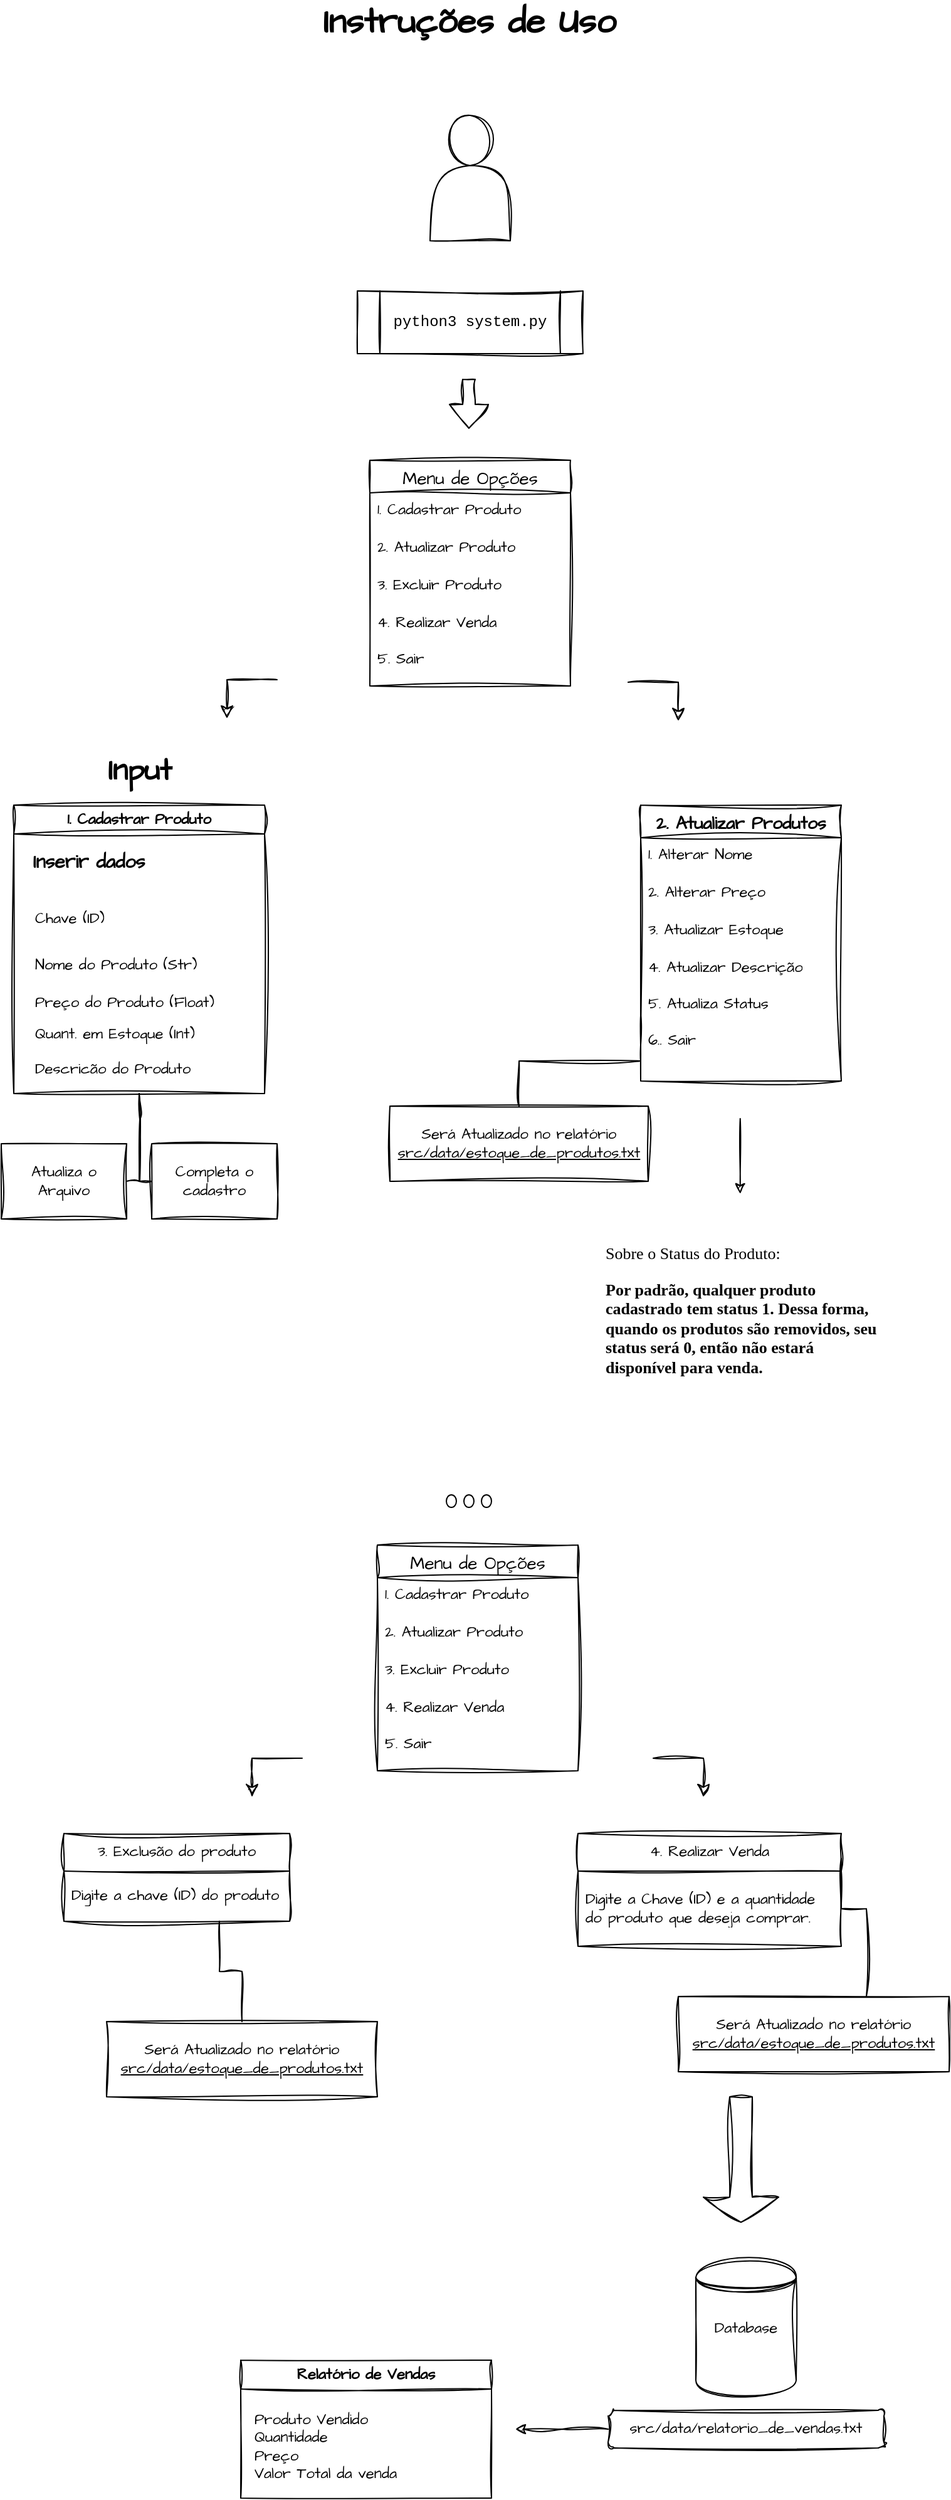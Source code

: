 <mxfile version="24.7.7">
  <diagram name="Página-1" id="ug7Wwzb1dZZ_eAKL1ykg">
    <mxGraphModel dx="838" dy="421" grid="1" gridSize="10" guides="1" tooltips="1" connect="1" arrows="1" fold="1" page="1" pageScale="1" pageWidth="827" pageHeight="1169" math="0" shadow="0">
      <root>
        <mxCell id="0" />
        <mxCell id="1" parent="0" />
        <mxCell id="bHRd9KYLA5R9gpBhfQak-4" value="&lt;font size=&quot;1&quot; style=&quot;&quot;&gt;&lt;b style=&quot;font-size: 28px;&quot;&gt;Instruções de Uso&lt;/b&gt;&lt;/font&gt;" style="text;html=1;align=center;verticalAlign=middle;whiteSpace=wrap;rounded=0;fontFamily=Architects Daughter;fontSource=https%3A%2F%2Ffonts.googleapis.com%2Fcss%3Ffamily%3DArchitects%2BDaughter;labelBackgroundColor=none;" vertex="1" parent="1">
          <mxGeometry x="288.5" y="40" width="249" height="30" as="geometry" />
        </mxCell>
        <mxCell id="bHRd9KYLA5R9gpBhfQak-5" value="Menu de Opções" style="swimlane;fontStyle=0;childLayout=stackLayout;horizontal=1;startSize=26;horizontalStack=0;resizeParent=1;resizeParentMax=0;resizeLast=0;collapsible=1;marginBottom=0;align=center;fontSize=14;sketch=1;hachureGap=4;jiggle=2;curveFitting=1;fontFamily=Architects Daughter;fontSource=https%3A%2F%2Ffonts.googleapis.com%2Fcss%3Ffamily%3DArchitects%2BDaughter;labelBackgroundColor=none;" vertex="1" parent="1">
          <mxGeometry x="334" y="405" width="160" height="180" as="geometry" />
        </mxCell>
        <mxCell id="bHRd9KYLA5R9gpBhfQak-6" value="1. Cadastrar Produto" style="text;strokeColor=none;fillColor=none;spacingLeft=4;spacingRight=4;overflow=hidden;rotatable=0;points=[[0,0.5],[1,0.5]];portConstraint=eastwest;fontSize=12;whiteSpace=wrap;html=1;fontFamily=Architects Daughter;fontSource=https%3A%2F%2Ffonts.googleapis.com%2Fcss%3Ffamily%3DArchitects%2BDaughter;labelBackgroundColor=none;" vertex="1" parent="bHRd9KYLA5R9gpBhfQak-5">
          <mxGeometry y="26" width="160" height="30" as="geometry" />
        </mxCell>
        <mxCell id="bHRd9KYLA5R9gpBhfQak-7" value="2. Atualizar Produto" style="text;strokeColor=none;fillColor=none;spacingLeft=4;spacingRight=4;overflow=hidden;rotatable=0;points=[[0,0.5],[1,0.5]];portConstraint=eastwest;fontSize=12;whiteSpace=wrap;html=1;fontFamily=Architects Daughter;fontSource=https%3A%2F%2Ffonts.googleapis.com%2Fcss%3Ffamily%3DArchitects%2BDaughter;labelBackgroundColor=none;" vertex="1" parent="bHRd9KYLA5R9gpBhfQak-5">
          <mxGeometry y="56" width="160" height="30" as="geometry" />
        </mxCell>
        <mxCell id="bHRd9KYLA5R9gpBhfQak-9" value="3. Excluir Produto" style="text;strokeColor=none;fillColor=none;spacingLeft=4;spacingRight=4;overflow=hidden;rotatable=0;points=[[0,0.5],[1,0.5]];portConstraint=eastwest;fontSize=12;whiteSpace=wrap;html=1;fontFamily=Architects Daughter;fontSource=https%3A%2F%2Ffonts.googleapis.com%2Fcss%3Ffamily%3DArchitects%2BDaughter;labelBackgroundColor=none;" vertex="1" parent="bHRd9KYLA5R9gpBhfQak-5">
          <mxGeometry y="86" width="160" height="30" as="geometry" />
        </mxCell>
        <mxCell id="bHRd9KYLA5R9gpBhfQak-8" value="4. Realizar Venda&lt;div&gt;&lt;br&gt;&lt;/div&gt;&lt;div&gt;5. Sair&lt;/div&gt;" style="text;strokeColor=none;fillColor=none;spacingLeft=4;spacingRight=4;overflow=hidden;rotatable=0;points=[[0,0.5],[1,0.5]];portConstraint=eastwest;fontSize=12;whiteSpace=wrap;html=1;fontFamily=Architects Daughter;fontSource=https%3A%2F%2Ffonts.googleapis.com%2Fcss%3Ffamily%3DArchitects%2BDaughter;labelBackgroundColor=none;" vertex="1" parent="bHRd9KYLA5R9gpBhfQak-5">
          <mxGeometry y="116" width="160" height="64" as="geometry" />
        </mxCell>
        <mxCell id="bHRd9KYLA5R9gpBhfQak-12" value="&lt;font face=&quot;Courier New&quot;&gt;python3 system.py&lt;/font&gt;" style="shape=process;whiteSpace=wrap;html=1;backgroundOutline=1;sketch=1;hachureGap=4;jiggle=2;curveFitting=1;fontFamily=Architects Daughter;fontSource=https%3A%2F%2Ffonts.googleapis.com%2Fcss%3Ffamily%3DArchitects%2BDaughter;labelBackgroundColor=none;" vertex="1" parent="1">
          <mxGeometry x="324" y="270" width="180" height="50" as="geometry" />
        </mxCell>
        <mxCell id="bHRd9KYLA5R9gpBhfQak-14" value="" style="shape=flexArrow;endArrow=classic;html=1;rounded=0;sketch=1;hachureGap=4;jiggle=2;curveFitting=1;fontFamily=Architects Daughter;fontSource=https%3A%2F%2Ffonts.googleapis.com%2Fcss%3Ffamily%3DArchitects%2BDaughter;labelBackgroundColor=none;fontColor=default;" edge="1" parent="1">
          <mxGeometry width="50" height="50" relative="1" as="geometry">
            <mxPoint x="413" y="340" as="sourcePoint" />
            <mxPoint x="413" y="380" as="targetPoint" />
          </mxGeometry>
        </mxCell>
        <mxCell id="bHRd9KYLA5R9gpBhfQak-15" value="1. Cadastrar Produto" style="swimlane;whiteSpace=wrap;html=1;sketch=1;hachureGap=4;jiggle=2;curveFitting=1;fontFamily=Architects Daughter;fontSource=https%3A%2F%2Ffonts.googleapis.com%2Fcss%3Ffamily%3DArchitects%2BDaughter;labelBackgroundColor=none;" vertex="1" parent="1">
          <mxGeometry x="50" y="680" width="200" height="230" as="geometry" />
        </mxCell>
        <mxCell id="bHRd9KYLA5R9gpBhfQak-16" value="&lt;b&gt;&lt;font style=&quot;font-size: 15px;&quot;&gt;Inserir dados&lt;/font&gt;&lt;/b&gt;" style="text;html=1;align=center;verticalAlign=middle;whiteSpace=wrap;rounded=0;fontFamily=Architects Daughter;fontSource=https%3A%2F%2Ffonts.googleapis.com%2Fcss%3Ffamily%3DArchitects%2BDaughter;labelBackgroundColor=none;" vertex="1" parent="bHRd9KYLA5R9gpBhfQak-15">
          <mxGeometry x="10" y="30" width="100" height="30" as="geometry" />
        </mxCell>
        <mxCell id="bHRd9KYLA5R9gpBhfQak-19" value="" style="shape=table;startSize=0;container=1;collapsible=0;childLayout=tableLayout;fontSize=9;fillColor=none;strokeColor=none;sketch=1;hachureGap=4;jiggle=2;curveFitting=1;fontFamily=Architects Daughter;fontSource=https%3A%2F%2Ffonts.googleapis.com%2Fcss%3Ffamily%3DArchitects%2BDaughter;" vertex="1" parent="bHRd9KYLA5R9gpBhfQak-15">
          <mxGeometry x="10" y="70" width="160" height="145" as="geometry" />
        </mxCell>
        <mxCell id="bHRd9KYLA5R9gpBhfQak-20" value="" style="shape=tableRow;horizontal=0;startSize=0;swimlaneHead=0;swimlaneBody=0;strokeColor=inherit;top=0;left=0;bottom=0;right=0;collapsible=0;dropTarget=0;fillColor=none;points=[[0,0.5],[1,0.5]];portConstraint=eastwest;fontSize=16;sketch=1;hachureGap=4;jiggle=2;curveFitting=1;fontFamily=Architects Daughter;fontSource=https%3A%2F%2Ffonts.googleapis.com%2Fcss%3Ffamily%3DArchitects%2BDaughter;" vertex="1" parent="bHRd9KYLA5R9gpBhfQak-19">
          <mxGeometry width="160" height="42" as="geometry" />
        </mxCell>
        <mxCell id="bHRd9KYLA5R9gpBhfQak-21" value="Chave (ID)" style="shape=partialRectangle;html=1;whiteSpace=wrap;connectable=0;strokeColor=inherit;overflow=hidden;fillColor=none;top=0;left=0;bottom=0;right=0;pointerEvents=1;fontSize=12;align=left;spacingLeft=5;sketch=1;hachureGap=4;jiggle=2;curveFitting=1;fontFamily=Architects Daughter;fontSource=https%3A%2F%2Ffonts.googleapis.com%2Fcss%3Ffamily%3DArchitects%2BDaughter;" vertex="1" parent="bHRd9KYLA5R9gpBhfQak-20">
          <mxGeometry width="160" height="42" as="geometry">
            <mxRectangle width="160" height="42" as="alternateBounds" />
          </mxGeometry>
        </mxCell>
        <mxCell id="bHRd9KYLA5R9gpBhfQak-22" value="" style="shape=tableRow;horizontal=0;startSize=0;swimlaneHead=0;swimlaneBody=0;strokeColor=inherit;top=0;left=0;bottom=0;right=0;collapsible=0;dropTarget=0;fillColor=none;points=[[0,0.5],[1,0.5]];portConstraint=eastwest;fontSize=16;sketch=1;hachureGap=4;jiggle=2;curveFitting=1;fontFamily=Architects Daughter;fontSource=https%3A%2F%2Ffonts.googleapis.com%2Fcss%3Ffamily%3DArchitects%2BDaughter;" vertex="1" parent="bHRd9KYLA5R9gpBhfQak-19">
          <mxGeometry y="42" width="160" height="31" as="geometry" />
        </mxCell>
        <mxCell id="bHRd9KYLA5R9gpBhfQak-23" value="Nome do Produto (Str)" style="shape=partialRectangle;html=1;whiteSpace=wrap;connectable=0;strokeColor=inherit;overflow=hidden;fillColor=none;top=0;left=0;bottom=0;right=0;pointerEvents=1;fontSize=12;align=left;spacingLeft=5;sketch=1;hachureGap=4;jiggle=2;curveFitting=1;fontFamily=Architects Daughter;fontSource=https%3A%2F%2Ffonts.googleapis.com%2Fcss%3Ffamily%3DArchitects%2BDaughter;" vertex="1" parent="bHRd9KYLA5R9gpBhfQak-22">
          <mxGeometry width="160" height="31" as="geometry">
            <mxRectangle width="160" height="31" as="alternateBounds" />
          </mxGeometry>
        </mxCell>
        <mxCell id="bHRd9KYLA5R9gpBhfQak-24" value="" style="shape=tableRow;horizontal=0;startSize=0;swimlaneHead=0;swimlaneBody=0;strokeColor=inherit;top=0;left=0;bottom=0;right=0;collapsible=0;dropTarget=0;fillColor=none;points=[[0,0.5],[1,0.5]];portConstraint=eastwest;fontSize=16;sketch=1;hachureGap=4;jiggle=2;curveFitting=1;fontFamily=Architects Daughter;fontSource=https%3A%2F%2Ffonts.googleapis.com%2Fcss%3Ffamily%3DArchitects%2BDaughter;" vertex="1" parent="bHRd9KYLA5R9gpBhfQak-19">
          <mxGeometry y="73" width="160" height="30" as="geometry" />
        </mxCell>
        <mxCell id="bHRd9KYLA5R9gpBhfQak-25" value="Preço do Produto (Float)" style="shape=partialRectangle;html=1;whiteSpace=wrap;connectable=0;strokeColor=inherit;overflow=hidden;fillColor=none;top=0;left=0;bottom=0;right=0;pointerEvents=1;fontSize=12;align=left;spacingLeft=5;sketch=1;hachureGap=4;jiggle=2;curveFitting=1;fontFamily=Architects Daughter;fontSource=https%3A%2F%2Ffonts.googleapis.com%2Fcss%3Ffamily%3DArchitects%2BDaughter;" vertex="1" parent="bHRd9KYLA5R9gpBhfQak-24">
          <mxGeometry width="160" height="30" as="geometry">
            <mxRectangle width="160" height="30" as="alternateBounds" />
          </mxGeometry>
        </mxCell>
        <mxCell id="bHRd9KYLA5R9gpBhfQak-26" style="shape=tableRow;horizontal=0;startSize=0;swimlaneHead=0;swimlaneBody=0;strokeColor=inherit;top=0;left=0;bottom=0;right=0;collapsible=0;dropTarget=0;fillColor=none;points=[[0,0.5],[1,0.5]];portConstraint=eastwest;fontSize=16;sketch=1;hachureGap=4;jiggle=2;curveFitting=1;fontFamily=Architects Daughter;fontSource=https%3A%2F%2Ffonts.googleapis.com%2Fcss%3Ffamily%3DArchitects%2BDaughter;" vertex="1" parent="bHRd9KYLA5R9gpBhfQak-19">
          <mxGeometry y="103" width="160" height="42" as="geometry" />
        </mxCell>
        <mxCell id="bHRd9KYLA5R9gpBhfQak-27" value="Quant. em Estoque (Int)&lt;div&gt;&lt;br&gt;&lt;div&gt;&lt;span style=&quot;background-color: initial;&quot;&gt;Descrição do Produto&lt;/span&gt;&lt;/div&gt;&lt;/div&gt;" style="shape=partialRectangle;html=1;whiteSpace=wrap;connectable=0;strokeColor=inherit;overflow=hidden;fillColor=none;top=0;left=0;bottom=0;right=0;pointerEvents=1;fontSize=12;align=left;spacingLeft=5;sketch=1;hachureGap=4;jiggle=2;curveFitting=1;fontFamily=Architects Daughter;fontSource=https%3A%2F%2Ffonts.googleapis.com%2Fcss%3Ffamily%3DArchitects%2BDaughter;" vertex="1" parent="bHRd9KYLA5R9gpBhfQak-26">
          <mxGeometry width="160" height="42" as="geometry">
            <mxRectangle width="160" height="42" as="alternateBounds" />
          </mxGeometry>
        </mxCell>
        <mxCell id="bHRd9KYLA5R9gpBhfQak-18" value="" style="shape=actor;whiteSpace=wrap;html=1;sketch=1;hachureGap=4;jiggle=2;curveFitting=1;fontFamily=Architects Daughter;fontSource=https%3A%2F%2Ffonts.googleapis.com%2Fcss%3Ffamily%3DArchitects%2BDaughter;labelBackgroundColor=none;" vertex="1" parent="1">
          <mxGeometry x="382" y="130" width="64" height="100" as="geometry" />
        </mxCell>
        <mxCell id="bHRd9KYLA5R9gpBhfQak-29" value="Input" style="text;strokeColor=none;fillColor=none;html=1;fontSize=24;fontStyle=1;verticalAlign=middle;align=center;fontFamily=Architects Daughter;fontSource=https%3A%2F%2Ffonts.googleapis.com%2Fcss%3Ffamily%3DArchitects%2BDaughter;" vertex="1" parent="1">
          <mxGeometry x="115" y="640" width="70" height="25" as="geometry" />
        </mxCell>
        <mxCell id="bHRd9KYLA5R9gpBhfQak-30" value="" style="edgeStyle=segmentEdgeStyle;endArrow=classic;html=1;curved=0;rounded=0;endSize=8;startSize=8;sketch=1;hachureGap=4;jiggle=2;curveFitting=1;fontFamily=Architects Daughter;fontSource=https%3A%2F%2Ffonts.googleapis.com%2Fcss%3Ffamily%3DArchitects%2BDaughter;" edge="1" parent="1">
          <mxGeometry width="50" height="50" relative="1" as="geometry">
            <mxPoint x="260" y="580" as="sourcePoint" />
            <mxPoint x="220" y="611" as="targetPoint" />
          </mxGeometry>
        </mxCell>
        <mxCell id="bHRd9KYLA5R9gpBhfQak-32" value="" style="edgeStyle=orthogonalEdgeStyle;sourcePerimeterSpacing=0;targetPerimeterSpacing=0;startArrow=none;endArrow=none;rounded=0;targetPortConstraint=eastwest;sourcePortConstraint=northsouth;curved=0;rounded=0;sketch=1;hachureGap=4;jiggle=2;curveFitting=1;fontFamily=Architects Daughter;fontSource=https%3A%2F%2Ffonts.googleapis.com%2Fcss%3Ffamily%3DArchitects%2BDaughter;" edge="1" target="bHRd9KYLA5R9gpBhfQak-34" parent="1">
          <mxGeometry relative="1" as="geometry">
            <mxPoint x="150" y="910" as="sourcePoint" />
          </mxGeometry>
        </mxCell>
        <mxCell id="bHRd9KYLA5R9gpBhfQak-33" value="" style="edgeStyle=orthogonalEdgeStyle;sourcePerimeterSpacing=0;targetPerimeterSpacing=0;startArrow=none;endArrow=none;rounded=0;targetPortConstraint=eastwest;sourcePortConstraint=northsouth;curved=0;rounded=0;sketch=1;hachureGap=4;jiggle=2;curveFitting=1;fontFamily=Architects Daughter;fontSource=https%3A%2F%2Ffonts.googleapis.com%2Fcss%3Ffamily%3DArchitects%2BDaughter;" edge="1" target="bHRd9KYLA5R9gpBhfQak-35" parent="1">
          <mxGeometry relative="1" as="geometry">
            <mxPoint x="150" y="910" as="sourcePoint" />
          </mxGeometry>
        </mxCell>
        <mxCell id="bHRd9KYLA5R9gpBhfQak-34" value="Atualiza o Arquivo" style="whiteSpace=wrap;html=1;align=center;verticalAlign=middle;treeFolding=1;treeMoving=1;sketch=1;hachureGap=4;jiggle=2;curveFitting=1;fontFamily=Architects Daughter;fontSource=https%3A%2F%2Ffonts.googleapis.com%2Fcss%3Ffamily%3DArchitects%2BDaughter;" vertex="1" parent="1">
          <mxGeometry x="40" y="950" width="100" height="60" as="geometry" />
        </mxCell>
        <mxCell id="bHRd9KYLA5R9gpBhfQak-35" value="Completa o cadastro" style="whiteSpace=wrap;html=1;align=center;verticalAlign=middle;treeFolding=1;treeMoving=1;sketch=1;hachureGap=4;jiggle=2;curveFitting=1;fontFamily=Architects Daughter;fontSource=https%3A%2F%2Ffonts.googleapis.com%2Fcss%3Ffamily%3DArchitects%2BDaughter;" vertex="1" parent="1">
          <mxGeometry x="160" y="950" width="100" height="60" as="geometry" />
        </mxCell>
        <mxCell id="bHRd9KYLA5R9gpBhfQak-36" value="2. Atualizar Produtos" style="swimlane;fontStyle=1;childLayout=stackLayout;horizontal=1;startSize=26;horizontalStack=0;resizeParent=1;resizeParentMax=0;resizeLast=0;collapsible=1;marginBottom=0;align=center;fontSize=14;sketch=1;hachureGap=4;jiggle=2;curveFitting=1;fontFamily=Architects Daughter;fontSource=https%3A%2F%2Ffonts.googleapis.com%2Fcss%3Ffamily%3DArchitects%2BDaughter;labelBackgroundColor=none;" vertex="1" parent="1">
          <mxGeometry x="550" y="680" width="160" height="220" as="geometry" />
        </mxCell>
        <mxCell id="bHRd9KYLA5R9gpBhfQak-37" value="1. Alterar Nome" style="text;strokeColor=none;fillColor=none;spacingLeft=4;spacingRight=4;overflow=hidden;rotatable=0;points=[[0,0.5],[1,0.5]];portConstraint=eastwest;fontSize=12;whiteSpace=wrap;html=1;fontFamily=Architects Daughter;fontSource=https%3A%2F%2Ffonts.googleapis.com%2Fcss%3Ffamily%3DArchitects%2BDaughter;labelBackgroundColor=none;" vertex="1" parent="bHRd9KYLA5R9gpBhfQak-36">
          <mxGeometry y="26" width="160" height="30" as="geometry" />
        </mxCell>
        <mxCell id="bHRd9KYLA5R9gpBhfQak-38" value="2. Alterar Preço" style="text;strokeColor=none;fillColor=none;spacingLeft=4;spacingRight=4;overflow=hidden;rotatable=0;points=[[0,0.5],[1,0.5]];portConstraint=eastwest;fontSize=12;whiteSpace=wrap;html=1;fontFamily=Architects Daughter;fontSource=https%3A%2F%2Ffonts.googleapis.com%2Fcss%3Ffamily%3DArchitects%2BDaughter;labelBackgroundColor=none;" vertex="1" parent="bHRd9KYLA5R9gpBhfQak-36">
          <mxGeometry y="56" width="160" height="30" as="geometry" />
        </mxCell>
        <mxCell id="bHRd9KYLA5R9gpBhfQak-39" value="3. Atualizar Estoque" style="text;strokeColor=none;fillColor=none;spacingLeft=4;spacingRight=4;overflow=hidden;rotatable=0;points=[[0,0.5],[1,0.5]];portConstraint=eastwest;fontSize=12;whiteSpace=wrap;html=1;fontFamily=Architects Daughter;fontSource=https%3A%2F%2Ffonts.googleapis.com%2Fcss%3Ffamily%3DArchitects%2BDaughter;labelBackgroundColor=none;" vertex="1" parent="bHRd9KYLA5R9gpBhfQak-36">
          <mxGeometry y="86" width="160" height="30" as="geometry" />
        </mxCell>
        <mxCell id="bHRd9KYLA5R9gpBhfQak-40" value="4. Atualizar Descrição&lt;div&gt;&lt;br&gt;&lt;/div&gt;&lt;div&gt;5. Atualiza Status&lt;/div&gt;&lt;div&gt;&lt;br&gt;&lt;/div&gt;&lt;div&gt;6.. Sair&lt;/div&gt;" style="text;strokeColor=none;fillColor=none;spacingLeft=4;spacingRight=4;overflow=hidden;rotatable=0;points=[[0,0.5],[1,0.5]];portConstraint=eastwest;fontSize=12;whiteSpace=wrap;html=1;fontFamily=Architects Daughter;fontSource=https%3A%2F%2Ffonts.googleapis.com%2Fcss%3Ffamily%3DArchitects%2BDaughter;labelBackgroundColor=none;" vertex="1" parent="bHRd9KYLA5R9gpBhfQak-36">
          <mxGeometry y="116" width="160" height="104" as="geometry" />
        </mxCell>
        <mxCell id="bHRd9KYLA5R9gpBhfQak-53" value="&lt;h1 style=&quot;margin-top: 0px; font-size: 13px;&quot;&gt;&lt;p style=&quot;font-weight: 400;&quot;&gt;&lt;font style=&quot;font-size: 13px;&quot;&gt;Sobre o Status do Produto:&lt;/font&gt;&lt;/p&gt;&lt;div&gt;&lt;b style=&quot;background-color: initial;&quot;&gt;Por padrão, qualquer produto cadastrado tem status 1. Dessa forma, quando os produtos são removidos, seu status será 0, então não estará disponível para venda.&lt;/b&gt;&lt;br&gt;&lt;/div&gt;&lt;/h1&gt;" style="text;html=1;whiteSpace=wrap;overflow=hidden;rounded=0;fontFamily=Georgia;align=left;" vertex="1" parent="1">
          <mxGeometry x="520" y="1010" width="220" height="230" as="geometry" />
        </mxCell>
        <mxCell id="bHRd9KYLA5R9gpBhfQak-54" value="" style="endArrow=classic;html=1;rounded=0;sketch=1;hachureGap=4;jiggle=2;curveFitting=1;fontFamily=Architects Daughter;fontSource=https%3A%2F%2Ffonts.googleapis.com%2Fcss%3Ffamily%3DArchitects%2BDaughter;" edge="1" parent="1">
          <mxGeometry width="50" height="50" relative="1" as="geometry">
            <mxPoint x="629.37" y="930" as="sourcePoint" />
            <mxPoint x="629.37" y="990" as="targetPoint" />
          </mxGeometry>
        </mxCell>
        <mxCell id="bHRd9KYLA5R9gpBhfQak-55" value="" style="edgeStyle=segmentEdgeStyle;endArrow=classic;html=1;curved=0;rounded=0;endSize=8;startSize=8;sketch=1;hachureGap=4;jiggle=2;curveFitting=1;fontFamily=Architects Daughter;fontSource=https%3A%2F%2Ffonts.googleapis.com%2Fcss%3Ffamily%3DArchitects%2BDaughter;" edge="1" parent="1">
          <mxGeometry width="50" height="50" relative="1" as="geometry">
            <mxPoint x="540" y="582" as="sourcePoint" />
            <mxPoint x="580" y="613" as="targetPoint" />
          </mxGeometry>
        </mxCell>
        <mxCell id="bHRd9KYLA5R9gpBhfQak-56" value="Menu de Opções" style="swimlane;fontStyle=0;childLayout=stackLayout;horizontal=1;startSize=26;horizontalStack=0;resizeParent=1;resizeParentMax=0;resizeLast=0;collapsible=1;marginBottom=0;align=center;fontSize=14;sketch=1;hachureGap=4;jiggle=2;curveFitting=1;fontFamily=Architects Daughter;fontSource=https%3A%2F%2Ffonts.googleapis.com%2Fcss%3Ffamily%3DArchitects%2BDaughter;labelBackgroundColor=none;" vertex="1" parent="1">
          <mxGeometry x="340" y="1270" width="160" height="180" as="geometry" />
        </mxCell>
        <mxCell id="bHRd9KYLA5R9gpBhfQak-57" value="1. Cadastrar Produto" style="text;strokeColor=none;fillColor=none;spacingLeft=4;spacingRight=4;overflow=hidden;rotatable=0;points=[[0,0.5],[1,0.5]];portConstraint=eastwest;fontSize=12;whiteSpace=wrap;html=1;fontFamily=Architects Daughter;fontSource=https%3A%2F%2Ffonts.googleapis.com%2Fcss%3Ffamily%3DArchitects%2BDaughter;labelBackgroundColor=none;" vertex="1" parent="bHRd9KYLA5R9gpBhfQak-56">
          <mxGeometry y="26" width="160" height="30" as="geometry" />
        </mxCell>
        <mxCell id="bHRd9KYLA5R9gpBhfQak-58" value="2. Atualizar Produto" style="text;strokeColor=none;fillColor=none;spacingLeft=4;spacingRight=4;overflow=hidden;rotatable=0;points=[[0,0.5],[1,0.5]];portConstraint=eastwest;fontSize=12;whiteSpace=wrap;html=1;fontFamily=Architects Daughter;fontSource=https%3A%2F%2Ffonts.googleapis.com%2Fcss%3Ffamily%3DArchitects%2BDaughter;labelBackgroundColor=none;" vertex="1" parent="bHRd9KYLA5R9gpBhfQak-56">
          <mxGeometry y="56" width="160" height="30" as="geometry" />
        </mxCell>
        <mxCell id="bHRd9KYLA5R9gpBhfQak-59" value="3. Excluir Produto" style="text;strokeColor=none;fillColor=none;spacingLeft=4;spacingRight=4;overflow=hidden;rotatable=0;points=[[0,0.5],[1,0.5]];portConstraint=eastwest;fontSize=12;whiteSpace=wrap;html=1;fontFamily=Architects Daughter;fontSource=https%3A%2F%2Ffonts.googleapis.com%2Fcss%3Ffamily%3DArchitects%2BDaughter;labelBackgroundColor=none;" vertex="1" parent="bHRd9KYLA5R9gpBhfQak-56">
          <mxGeometry y="86" width="160" height="30" as="geometry" />
        </mxCell>
        <mxCell id="bHRd9KYLA5R9gpBhfQak-60" value="4. Realizar Venda&lt;div&gt;&lt;br&gt;&lt;/div&gt;&lt;div&gt;5. Sair&lt;/div&gt;" style="text;strokeColor=none;fillColor=none;spacingLeft=4;spacingRight=4;overflow=hidden;rotatable=0;points=[[0,0.5],[1,0.5]];portConstraint=eastwest;fontSize=12;whiteSpace=wrap;html=1;fontFamily=Architects Daughter;fontSource=https%3A%2F%2Ffonts.googleapis.com%2Fcss%3Ffamily%3DArchitects%2BDaughter;labelBackgroundColor=none;" vertex="1" parent="bHRd9KYLA5R9gpBhfQak-56">
          <mxGeometry y="116" width="160" height="64" as="geometry" />
        </mxCell>
        <mxCell id="bHRd9KYLA5R9gpBhfQak-64" value="" style="group" vertex="1" connectable="0" parent="1">
          <mxGeometry x="395" y="1230" width="36" height="10" as="geometry" />
        </mxCell>
        <mxCell id="bHRd9KYLA5R9gpBhfQak-61" value="" style="ellipse;whiteSpace=wrap;html=1;hachureGap=4;fontFamily=Architects Daughter;fontSource=https%3A%2F%2Ffonts.googleapis.com%2Fcss%3Ffamily%3DArchitects%2BDaughter;shadow=0;" vertex="1" parent="bHRd9KYLA5R9gpBhfQak-64">
          <mxGeometry width="8" height="10" as="geometry" />
        </mxCell>
        <mxCell id="bHRd9KYLA5R9gpBhfQak-62" value="" style="ellipse;whiteSpace=wrap;html=1;hachureGap=4;fontFamily=Architects Daughter;fontSource=https%3A%2F%2Ffonts.googleapis.com%2Fcss%3Ffamily%3DArchitects%2BDaughter;shadow=0;" vertex="1" parent="bHRd9KYLA5R9gpBhfQak-64">
          <mxGeometry x="14" width="8" height="10" as="geometry" />
        </mxCell>
        <mxCell id="bHRd9KYLA5R9gpBhfQak-63" value="" style="ellipse;whiteSpace=wrap;html=1;hachureGap=4;fontFamily=Architects Daughter;fontSource=https%3A%2F%2Ffonts.googleapis.com%2Fcss%3Ffamily%3DArchitects%2BDaughter;shadow=0;" vertex="1" parent="bHRd9KYLA5R9gpBhfQak-64">
          <mxGeometry x="28" width="8" height="10" as="geometry" />
        </mxCell>
        <mxCell id="bHRd9KYLA5R9gpBhfQak-66" value="3. Exclusão do produto" style="swimlane;fontStyle=0;childLayout=stackLayout;horizontal=1;startSize=30;horizontalStack=0;resizeParent=1;resizeParentMax=0;resizeLast=0;collapsible=1;marginBottom=0;whiteSpace=wrap;html=1;sketch=1;hachureGap=4;jiggle=2;curveFitting=1;fontFamily=Architects Daughter;fontSource=https%3A%2F%2Ffonts.googleapis.com%2Fcss%3Ffamily%3DArchitects%2BDaughter;" vertex="1" parent="1">
          <mxGeometry x="90" y="1500" width="180" height="70" as="geometry">
            <mxRectangle x="140" y="1520" width="170" height="30" as="alternateBounds" />
          </mxGeometry>
        </mxCell>
        <mxCell id="bHRd9KYLA5R9gpBhfQak-67" value="Digite a chave (ID) do produto" style="text;strokeColor=none;fillColor=none;align=left;verticalAlign=middle;spacingLeft=4;spacingRight=4;overflow=hidden;points=[[0,0.5],[1,0.5]];portConstraint=eastwest;rotatable=0;whiteSpace=wrap;html=1;fontFamily=Architects Daughter;fontSource=https%3A%2F%2Ffonts.googleapis.com%2Fcss%3Ffamily%3DArchitects%2BDaughter;" vertex="1" parent="bHRd9KYLA5R9gpBhfQak-66">
          <mxGeometry y="30" width="180" height="40" as="geometry" />
        </mxCell>
        <mxCell id="bHRd9KYLA5R9gpBhfQak-70" value="" style="edgeStyle=segmentEdgeStyle;endArrow=classic;html=1;curved=0;rounded=0;endSize=8;startSize=8;sketch=1;hachureGap=4;jiggle=2;curveFitting=1;fontFamily=Architects Daughter;fontSource=https%3A%2F%2Ffonts.googleapis.com%2Fcss%3Ffamily%3DArchitects%2BDaughter;" edge="1" parent="1">
          <mxGeometry width="50" height="50" relative="1" as="geometry">
            <mxPoint x="280" y="1440" as="sourcePoint" />
            <mxPoint x="240" y="1471" as="targetPoint" />
          </mxGeometry>
        </mxCell>
        <mxCell id="bHRd9KYLA5R9gpBhfQak-71" value="Será Atualizado no relatório&lt;div&gt;&lt;u&gt;src/data/estoque_de_produtos.txt&lt;/u&gt;&lt;br&gt;&lt;/div&gt;" style="whiteSpace=wrap;html=1;align=center;verticalAlign=middle;treeFolding=1;treeMoving=1;newEdgeStyle={&quot;edgeStyle&quot;:&quot;elbowEdgeStyle&quot;,&quot;startArrow&quot;:&quot;none&quot;,&quot;endArrow&quot;:&quot;none&quot;};sketch=1;hachureGap=4;jiggle=2;curveFitting=1;fontFamily=Architects Daughter;fontSource=https%3A%2F%2Ffonts.googleapis.com%2Fcss%3Ffamily%3DArchitects%2BDaughter;" vertex="1" parent="1">
          <mxGeometry x="124" y="1650" width="216" height="60" as="geometry" />
        </mxCell>
        <mxCell id="bHRd9KYLA5R9gpBhfQak-72" value="" style="edgeStyle=elbowEdgeStyle;elbow=vertical;sourcePerimeterSpacing=0;targetPerimeterSpacing=0;startArrow=none;endArrow=none;rounded=0;curved=0;sketch=1;hachureGap=4;jiggle=2;curveFitting=1;fontFamily=Architects Daughter;fontSource=https%3A%2F%2Ffonts.googleapis.com%2Fcss%3Ffamily%3DArchitects%2BDaughter;" edge="1" target="bHRd9KYLA5R9gpBhfQak-71" parent="1">
          <mxGeometry relative="1" as="geometry">
            <mxPoint x="214" y="1570" as="sourcePoint" />
          </mxGeometry>
        </mxCell>
        <mxCell id="bHRd9KYLA5R9gpBhfQak-73" value="Será Atualizado no relatório&lt;div&gt;&lt;u&gt;src/data/estoque_de_produtos.txt&lt;/u&gt;&lt;br&gt;&lt;/div&gt;" style="whiteSpace=wrap;html=1;align=center;verticalAlign=middle;treeFolding=1;treeMoving=1;newEdgeStyle={&quot;edgeStyle&quot;:&quot;elbowEdgeStyle&quot;,&quot;startArrow&quot;:&quot;none&quot;,&quot;endArrow&quot;:&quot;none&quot;};sketch=1;hachureGap=4;jiggle=2;curveFitting=1;fontFamily=Architects Daughter;fontSource=https%3A%2F%2Ffonts.googleapis.com%2Fcss%3Ffamily%3DArchitects%2BDaughter;" vertex="1" parent="1">
          <mxGeometry x="350" y="920" width="206" height="60" as="geometry" />
        </mxCell>
        <mxCell id="bHRd9KYLA5R9gpBhfQak-74" value="" style="edgeStyle=elbowEdgeStyle;elbow=vertical;sourcePerimeterSpacing=0;targetPerimeterSpacing=0;startArrow=none;endArrow=none;rounded=0;curved=0;sketch=1;hachureGap=4;jiggle=2;curveFitting=1;fontFamily=Architects Daughter;fontSource=https%3A%2F%2Ffonts.googleapis.com%2Fcss%3Ffamily%3DArchitects%2BDaughter;exitX=0;exitY=0.5;exitDx=0;exitDy=0;" edge="1" parent="1" target="bHRd9KYLA5R9gpBhfQak-73" source="bHRd9KYLA5R9gpBhfQak-40">
          <mxGeometry relative="1" as="geometry">
            <mxPoint x="360" y="890" as="sourcePoint" />
          </mxGeometry>
        </mxCell>
        <mxCell id="bHRd9KYLA5R9gpBhfQak-75" value="" style="edgeStyle=segmentEdgeStyle;endArrow=classic;html=1;curved=0;rounded=0;endSize=8;startSize=8;sketch=1;hachureGap=4;jiggle=2;curveFitting=1;fontFamily=Architects Daughter;fontSource=https%3A%2F%2Ffonts.googleapis.com%2Fcss%3Ffamily%3DArchitects%2BDaughter;" edge="1" parent="1">
          <mxGeometry width="50" height="50" relative="1" as="geometry">
            <mxPoint x="560" y="1440" as="sourcePoint" />
            <mxPoint x="600" y="1471" as="targetPoint" />
          </mxGeometry>
        </mxCell>
        <mxCell id="bHRd9KYLA5R9gpBhfQak-76" value="4. Realizar Venda" style="swimlane;fontStyle=0;childLayout=stackLayout;horizontal=1;startSize=30;horizontalStack=0;resizeParent=1;resizeParentMax=0;resizeLast=0;collapsible=1;marginBottom=0;whiteSpace=wrap;html=1;sketch=1;hachureGap=4;jiggle=2;curveFitting=1;fontFamily=Architects Daughter;fontSource=https%3A%2F%2Ffonts.googleapis.com%2Fcss%3Ffamily%3DArchitects%2BDaughter;" vertex="1" parent="1">
          <mxGeometry x="500" y="1500" width="210" height="90" as="geometry">
            <mxRectangle x="140" y="1520" width="170" height="30" as="alternateBounds" />
          </mxGeometry>
        </mxCell>
        <mxCell id="bHRd9KYLA5R9gpBhfQak-77" value="Digite a Chave (ID) e a quantidade do produto que deseja comprar." style="text;strokeColor=none;fillColor=none;align=left;verticalAlign=middle;spacingLeft=4;spacingRight=4;overflow=hidden;points=[[0,0.5],[1,0.5]];portConstraint=eastwest;rotatable=0;whiteSpace=wrap;html=1;fontFamily=Architects Daughter;fontSource=https%3A%2F%2Ffonts.googleapis.com%2Fcss%3Ffamily%3DArchitects%2BDaughter;" vertex="1" parent="bHRd9KYLA5R9gpBhfQak-76">
          <mxGeometry y="30" width="210" height="60" as="geometry" />
        </mxCell>
        <mxCell id="bHRd9KYLA5R9gpBhfQak-78" value="Será Atualizado no relatório&lt;div&gt;&lt;u&gt;src/data/estoque_de_produtos.txt&lt;/u&gt;&lt;br&gt;&lt;/div&gt;" style="whiteSpace=wrap;html=1;align=center;verticalAlign=middle;treeFolding=1;treeMoving=1;newEdgeStyle={&quot;edgeStyle&quot;:&quot;elbowEdgeStyle&quot;,&quot;startArrow&quot;:&quot;none&quot;,&quot;endArrow&quot;:&quot;none&quot;};sketch=1;hachureGap=4;jiggle=2;curveFitting=1;fontFamily=Architects Daughter;fontSource=https%3A%2F%2Ffonts.googleapis.com%2Fcss%3Ffamily%3DArchitects%2BDaughter;" vertex="1" parent="1">
          <mxGeometry x="580" y="1630" width="216" height="60" as="geometry" />
        </mxCell>
        <mxCell id="bHRd9KYLA5R9gpBhfQak-79" value="" style="edgeStyle=elbowEdgeStyle;elbow=vertical;sourcePerimeterSpacing=0;targetPerimeterSpacing=0;startArrow=none;endArrow=none;rounded=0;curved=0;sketch=1;hachureGap=4;jiggle=2;curveFitting=1;fontFamily=Architects Daughter;fontSource=https%3A%2F%2Ffonts.googleapis.com%2Fcss%3Ffamily%3DArchitects%2BDaughter;exitX=1;exitY=0.5;exitDx=0;exitDy=0;" edge="1" parent="1" target="bHRd9KYLA5R9gpBhfQak-78">
          <mxGeometry relative="1" as="geometry">
            <mxPoint x="710" y="1520" as="sourcePoint" />
            <Array as="points">
              <mxPoint x="730" y="1560" />
            </Array>
          </mxGeometry>
        </mxCell>
        <mxCell id="bHRd9KYLA5R9gpBhfQak-81" value="" style="shape=singleArrow;direction=south;whiteSpace=wrap;html=1;sketch=1;hachureGap=4;jiggle=2;curveFitting=1;fontFamily=Architects Daughter;fontSource=https%3A%2F%2Ffonts.googleapis.com%2Fcss%3Ffamily%3DArchitects%2BDaughter;" vertex="1" parent="1">
          <mxGeometry x="600" y="1710" width="60" height="100" as="geometry" />
        </mxCell>
        <mxCell id="bHRd9KYLA5R9gpBhfQak-87" value="src/data/relatorio_de_vendas.txt" style="text;html=1;align=center;verticalAlign=middle;whiteSpace=wrap;rounded=0;fontFamily=Architects Daughter;fontSource=https%3A%2F%2Ffonts.googleapis.com%2Fcss%3Ffamily%3DArchitects%2BDaughter;" vertex="1" parent="1">
          <mxGeometry x="604" y="1960" width="60" height="30" as="geometry" />
        </mxCell>
        <mxCell id="bHRd9KYLA5R9gpBhfQak-89" value="" style="group" vertex="1" connectable="0" parent="1">
          <mxGeometry x="594" y="1840" width="80" height="110" as="geometry" />
        </mxCell>
        <mxCell id="bHRd9KYLA5R9gpBhfQak-86" value="" style="shape=datastore;whiteSpace=wrap;html=1;sketch=1;hachureGap=4;jiggle=2;curveFitting=1;fontFamily=Architects Daughter;fontSource=https%3A%2F%2Ffonts.googleapis.com%2Fcss%3Ffamily%3DArchitects%2BDaughter;" vertex="1" parent="bHRd9KYLA5R9gpBhfQak-89">
          <mxGeometry width="80" height="110" as="geometry" />
        </mxCell>
        <mxCell id="bHRd9KYLA5R9gpBhfQak-88" value="Database" style="text;html=1;align=center;verticalAlign=middle;whiteSpace=wrap;rounded=0;fontFamily=Architects Daughter;fontSource=https%3A%2F%2Ffonts.googleapis.com%2Fcss%3Ffamily%3DArchitects%2BDaughter;" vertex="1" parent="bHRd9KYLA5R9gpBhfQak-89">
          <mxGeometry x="10" y="40" width="60" height="30" as="geometry" />
        </mxCell>
        <mxCell id="bHRd9KYLA5R9gpBhfQak-91" style="edgeStyle=orthogonalEdgeStyle;rounded=0;sketch=1;hachureGap=4;jiggle=2;curveFitting=1;orthogonalLoop=1;jettySize=auto;html=1;fontFamily=Architects Daughter;fontSource=https%3A%2F%2Ffonts.googleapis.com%2Fcss%3Ffamily%3DArchitects%2BDaughter;" edge="1" parent="1" source="bHRd9KYLA5R9gpBhfQak-90">
          <mxGeometry relative="1" as="geometry">
            <mxPoint x="450" y="1975" as="targetPoint" />
          </mxGeometry>
        </mxCell>
        <mxCell id="bHRd9KYLA5R9gpBhfQak-90" value="" style="rounded=1;whiteSpace=wrap;html=1;sketch=1;hachureGap=4;jiggle=2;curveFitting=1;fontFamily=Architects Daughter;fontSource=https%3A%2F%2Ffonts.googleapis.com%2Fcss%3Ffamily%3DArchitects%2BDaughter;fillColor=none;" vertex="1" parent="1">
          <mxGeometry x="524" y="1960" width="220" height="30" as="geometry" />
        </mxCell>
        <mxCell id="bHRd9KYLA5R9gpBhfQak-92" value="Relatório de Vendas" style="swimlane;whiteSpace=wrap;html=1;sketch=1;hachureGap=4;jiggle=2;curveFitting=1;fontFamily=Architects Daughter;fontSource=https%3A%2F%2Ffonts.googleapis.com%2Fcss%3Ffamily%3DArchitects%2BDaughter;" vertex="1" parent="1">
          <mxGeometry x="231" y="1920" width="200" height="110" as="geometry" />
        </mxCell>
        <mxCell id="bHRd9KYLA5R9gpBhfQak-93" value="Produto Vendido&lt;div&gt;Quantidade&lt;/div&gt;&lt;div&gt;Preço&lt;/div&gt;&lt;div&gt;Valor Total da venda&lt;/div&gt;" style="text;html=1;align=left;verticalAlign=middle;whiteSpace=wrap;rounded=0;fontFamily=Architects Daughter;fontSource=https%3A%2F%2Ffonts.googleapis.com%2Fcss%3Ffamily%3DArchitects%2BDaughter;" vertex="1" parent="bHRd9KYLA5R9gpBhfQak-92">
          <mxGeometry x="9" y="54" width="121" height="30" as="geometry" />
        </mxCell>
      </root>
    </mxGraphModel>
  </diagram>
</mxfile>
